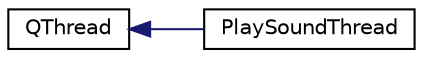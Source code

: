 digraph G
{
  edge [fontname="Helvetica",fontsize="10",labelfontname="Helvetica",labelfontsize="10"];
  node [fontname="Helvetica",fontsize="10",shape=record];
  rankdir="LR";
  Node1 [label="QThread",height=0.2,width=0.4,color="black", fillcolor="white", style="filled",URL="$d3/db2/classQThread.html"];
  Node1 -> Node2 [dir="back",color="midnightblue",fontsize="10",style="solid",fontname="Helvetica"];
  Node2 [label="PlaySoundThread",height=0.2,width=0.4,color="black", fillcolor="white", style="filled",URL="$d4/de4/classPlaySoundThread.html"];
}
